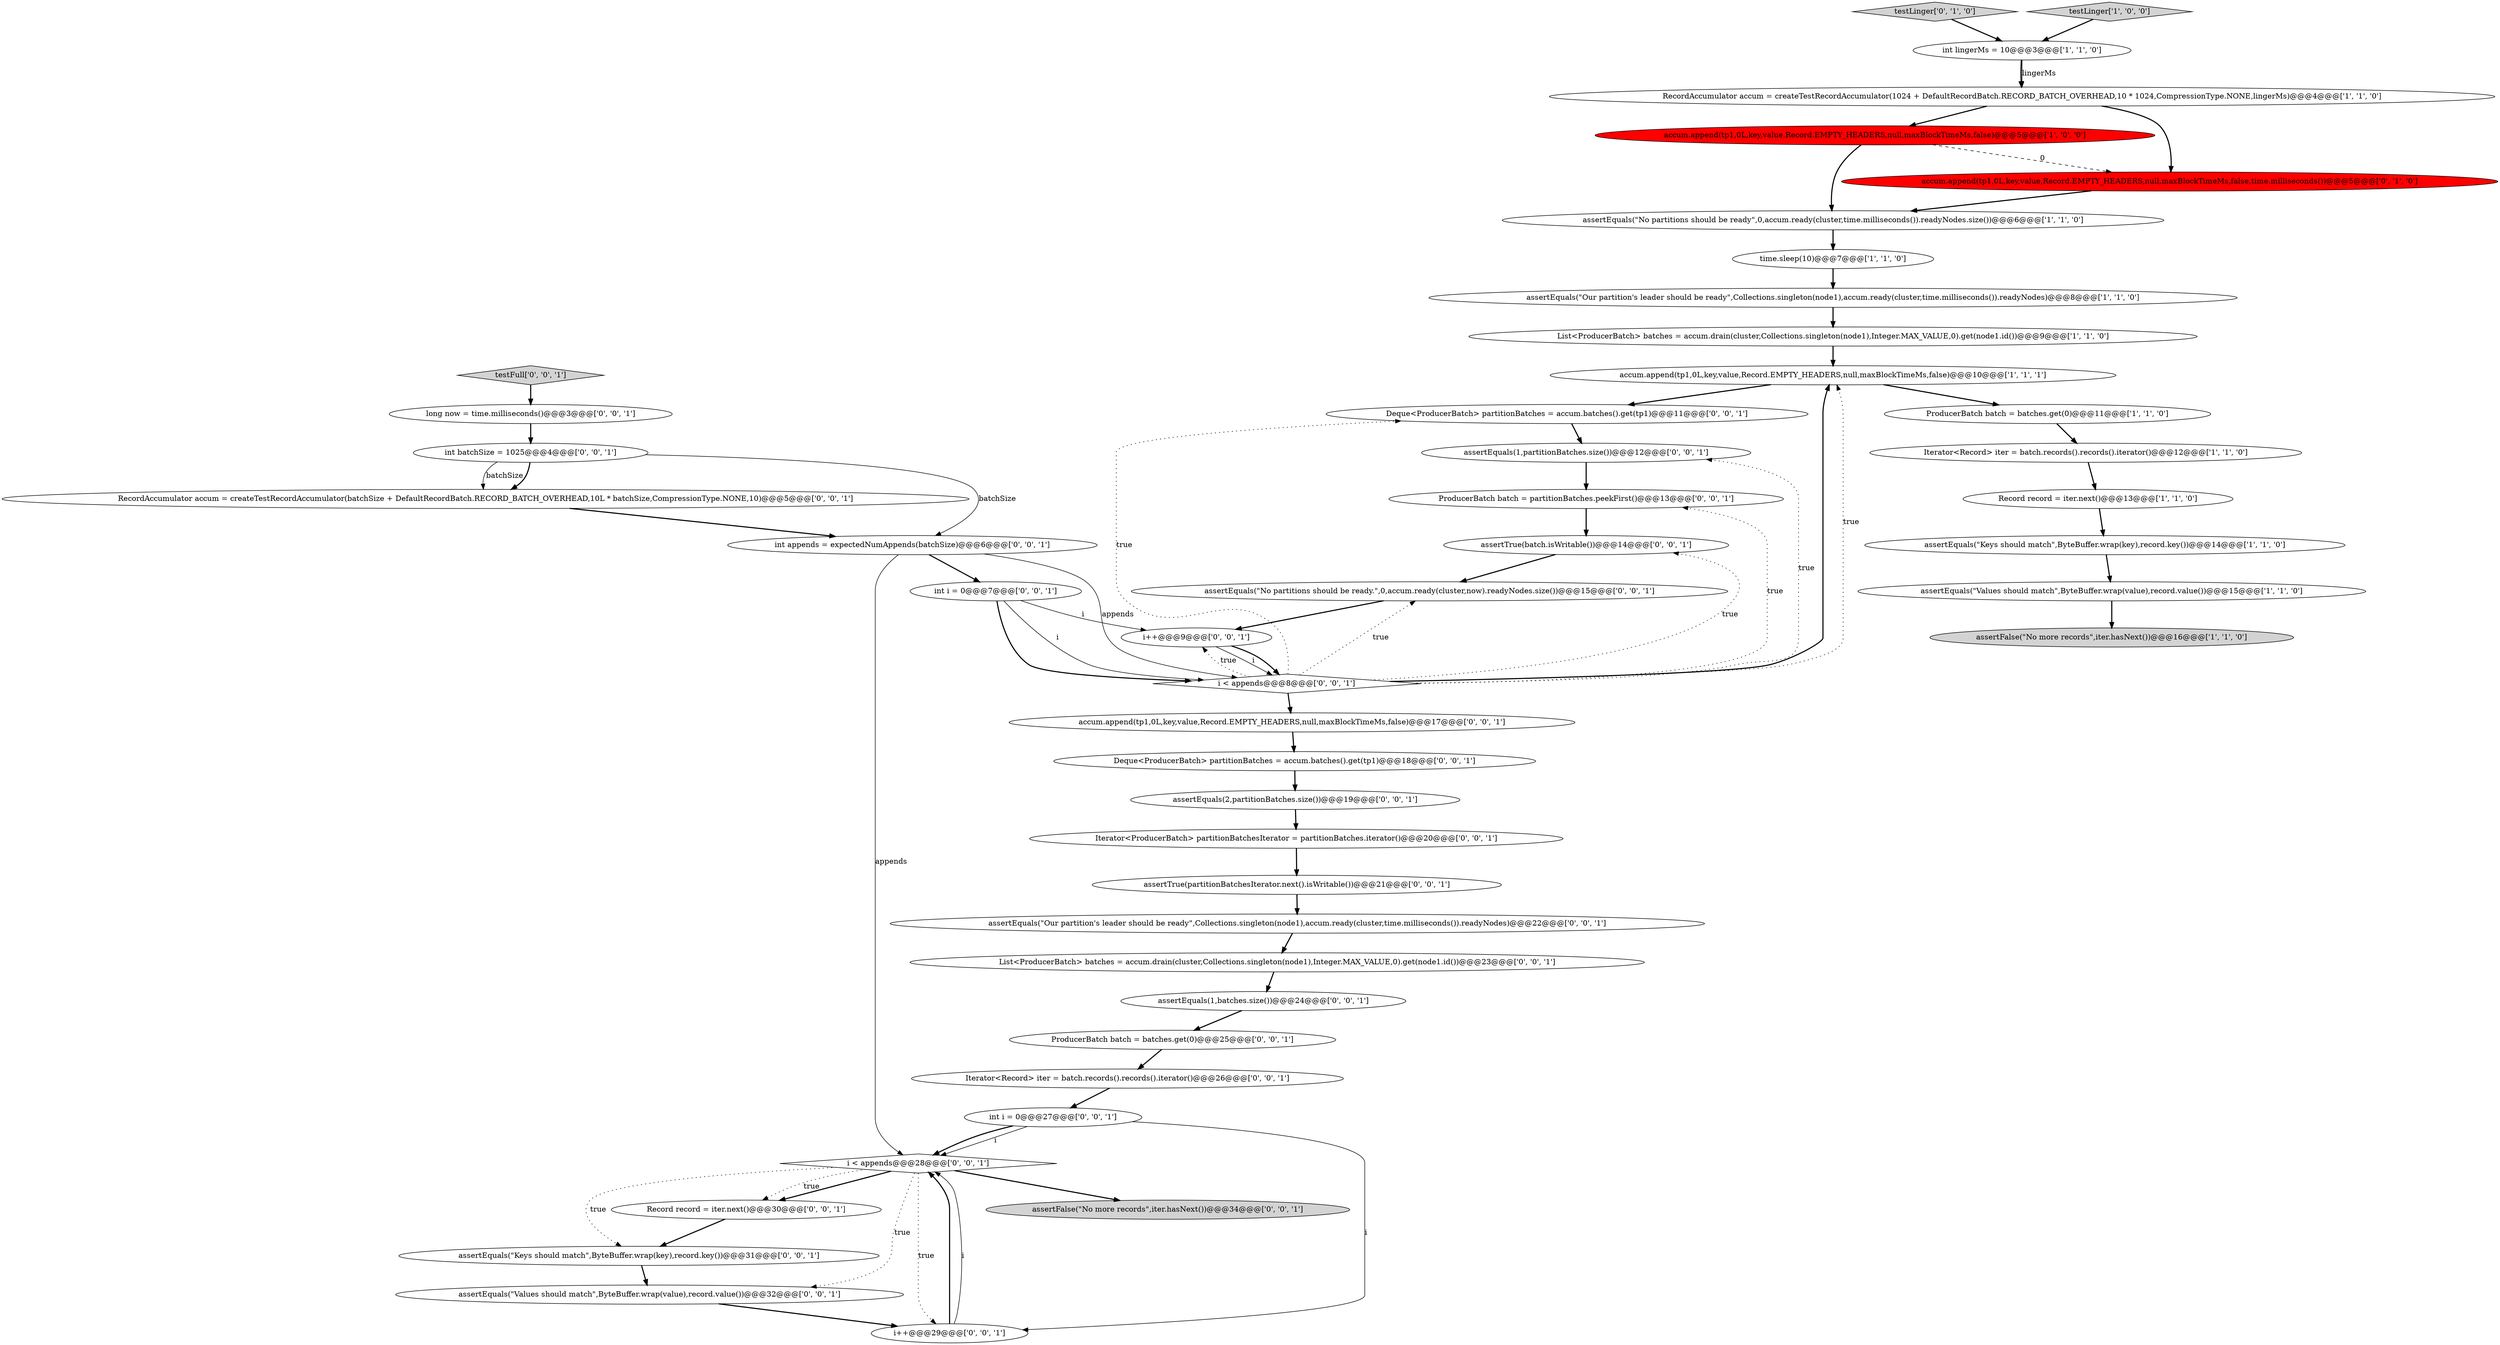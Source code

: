 digraph {
13 [style = filled, label = "RecordAccumulator accum = createTestRecordAccumulator(1024 + DefaultRecordBatch.RECORD_BATCH_OVERHEAD,10 * 1024,CompressionType.NONE,lingerMs)@@@4@@@['1', '1', '0']", fillcolor = white, shape = ellipse image = "AAA0AAABBB1BBB"];
42 [style = filled, label = "ProducerBatch batch = partitionBatches.peekFirst()@@@13@@@['0', '0', '1']", fillcolor = white, shape = ellipse image = "AAA0AAABBB3BBB"];
10 [style = filled, label = "int lingerMs = 10@@@3@@@['1', '1', '0']", fillcolor = white, shape = ellipse image = "AAA0AAABBB1BBB"];
17 [style = filled, label = "assertEquals(1,partitionBatches.size())@@@12@@@['0', '0', '1']", fillcolor = white, shape = ellipse image = "AAA0AAABBB3BBB"];
30 [style = filled, label = "int appends = expectedNumAppends(batchSize)@@@6@@@['0', '0', '1']", fillcolor = white, shape = ellipse image = "AAA0AAABBB3BBB"];
16 [style = filled, label = "testLinger['0', '1', '0']", fillcolor = lightgray, shape = diamond image = "AAA0AAABBB2BBB"];
32 [style = filled, label = "long now = time.milliseconds()@@@3@@@['0', '0', '1']", fillcolor = white, shape = ellipse image = "AAA0AAABBB3BBB"];
1 [style = filled, label = "assertFalse(\"No more records\",iter.hasNext())@@@16@@@['1', '1', '0']", fillcolor = lightgray, shape = ellipse image = "AAA0AAABBB1BBB"];
34 [style = filled, label = "testFull['0', '0', '1']", fillcolor = lightgray, shape = diamond image = "AAA0AAABBB3BBB"];
37 [style = filled, label = "RecordAccumulator accum = createTestRecordAccumulator(batchSize + DefaultRecordBatch.RECORD_BATCH_OVERHEAD,10L * batchSize,CompressionType.NONE,10)@@@5@@@['0', '0', '1']", fillcolor = white, shape = ellipse image = "AAA0AAABBB3BBB"];
39 [style = filled, label = "int i = 0@@@7@@@['0', '0', '1']", fillcolor = white, shape = ellipse image = "AAA0AAABBB3BBB"];
11 [style = filled, label = "accum.append(tp1,0L,key,value,Record.EMPTY_HEADERS,null,maxBlockTimeMs,false)@@@5@@@['1', '0', '0']", fillcolor = red, shape = ellipse image = "AAA1AAABBB1BBB"];
5 [style = filled, label = "List<ProducerBatch> batches = accum.drain(cluster,Collections.singleton(node1),Integer.MAX_VALUE,0).get(node1.id())@@@9@@@['1', '1', '0']", fillcolor = white, shape = ellipse image = "AAA0AAABBB1BBB"];
27 [style = filled, label = "assertEquals(2,partitionBatches.size())@@@19@@@['0', '0', '1']", fillcolor = white, shape = ellipse image = "AAA0AAABBB3BBB"];
33 [style = filled, label = "assertTrue(partitionBatchesIterator.next().isWritable())@@@21@@@['0', '0', '1']", fillcolor = white, shape = ellipse image = "AAA0AAABBB3BBB"];
8 [style = filled, label = "assertEquals(\"Keys should match\",ByteBuffer.wrap(key),record.key())@@@14@@@['1', '1', '0']", fillcolor = white, shape = ellipse image = "AAA0AAABBB1BBB"];
19 [style = filled, label = "assertEquals(1,batches.size())@@@24@@@['0', '0', '1']", fillcolor = white, shape = ellipse image = "AAA0AAABBB3BBB"];
26 [style = filled, label = "accum.append(tp1,0L,key,value,Record.EMPTY_HEADERS,null,maxBlockTimeMs,false)@@@17@@@['0', '0', '1']", fillcolor = white, shape = ellipse image = "AAA0AAABBB3BBB"];
6 [style = filled, label = "time.sleep(10)@@@7@@@['1', '1', '0']", fillcolor = white, shape = ellipse image = "AAA0AAABBB1BBB"];
23 [style = filled, label = "List<ProducerBatch> batches = accum.drain(cluster,Collections.singleton(node1),Integer.MAX_VALUE,0).get(node1.id())@@@23@@@['0', '0', '1']", fillcolor = white, shape = ellipse image = "AAA0AAABBB3BBB"];
45 [style = filled, label = "Record record = iter.next()@@@30@@@['0', '0', '1']", fillcolor = white, shape = ellipse image = "AAA0AAABBB3BBB"];
4 [style = filled, label = "accum.append(tp1,0L,key,value,Record.EMPTY_HEADERS,null,maxBlockTimeMs,false)@@@10@@@['1', '1', '1']", fillcolor = white, shape = ellipse image = "AAA0AAABBB1BBB"];
15 [style = filled, label = "accum.append(tp1,0L,key,value,Record.EMPTY_HEADERS,null,maxBlockTimeMs,false,time.milliseconds())@@@5@@@['0', '1', '0']", fillcolor = red, shape = ellipse image = "AAA1AAABBB2BBB"];
2 [style = filled, label = "assertEquals(\"No partitions should be ready\",0,accum.ready(cluster,time.milliseconds()).readyNodes.size())@@@6@@@['1', '1', '0']", fillcolor = white, shape = ellipse image = "AAA0AAABBB1BBB"];
36 [style = filled, label = "assertEquals(\"Values should match\",ByteBuffer.wrap(value),record.value())@@@32@@@['0', '0', '1']", fillcolor = white, shape = ellipse image = "AAA0AAABBB3BBB"];
9 [style = filled, label = "ProducerBatch batch = batches.get(0)@@@11@@@['1', '1', '0']", fillcolor = white, shape = ellipse image = "AAA0AAABBB1BBB"];
14 [style = filled, label = "assertEquals(\"Values should match\",ByteBuffer.wrap(value),record.value())@@@15@@@['1', '1', '0']", fillcolor = white, shape = ellipse image = "AAA0AAABBB1BBB"];
31 [style = filled, label = "Deque<ProducerBatch> partitionBatches = accum.batches().get(tp1)@@@18@@@['0', '0', '1']", fillcolor = white, shape = ellipse image = "AAA0AAABBB3BBB"];
44 [style = filled, label = "int batchSize = 1025@@@4@@@['0', '0', '1']", fillcolor = white, shape = ellipse image = "AAA0AAABBB3BBB"];
41 [style = filled, label = "Iterator<ProducerBatch> partitionBatchesIterator = partitionBatches.iterator()@@@20@@@['0', '0', '1']", fillcolor = white, shape = ellipse image = "AAA0AAABBB3BBB"];
40 [style = filled, label = "ProducerBatch batch = batches.get(0)@@@25@@@['0', '0', '1']", fillcolor = white, shape = ellipse image = "AAA0AAABBB3BBB"];
20 [style = filled, label = "Iterator<Record> iter = batch.records().records().iterator()@@@26@@@['0', '0', '1']", fillcolor = white, shape = ellipse image = "AAA0AAABBB3BBB"];
0 [style = filled, label = "Record record = iter.next()@@@13@@@['1', '1', '0']", fillcolor = white, shape = ellipse image = "AAA0AAABBB1BBB"];
28 [style = filled, label = "int i = 0@@@27@@@['0', '0', '1']", fillcolor = white, shape = ellipse image = "AAA0AAABBB3BBB"];
29 [style = filled, label = "Deque<ProducerBatch> partitionBatches = accum.batches().get(tp1)@@@11@@@['0', '0', '1']", fillcolor = white, shape = ellipse image = "AAA0AAABBB3BBB"];
46 [style = filled, label = "assertFalse(\"No more records\",iter.hasNext())@@@34@@@['0', '0', '1']", fillcolor = lightgray, shape = ellipse image = "AAA0AAABBB3BBB"];
7 [style = filled, label = "Iterator<Record> iter = batch.records().records().iterator()@@@12@@@['1', '1', '0']", fillcolor = white, shape = ellipse image = "AAA0AAABBB1BBB"];
25 [style = filled, label = "assertTrue(batch.isWritable())@@@14@@@['0', '0', '1']", fillcolor = white, shape = ellipse image = "AAA0AAABBB3BBB"];
35 [style = filled, label = "assertEquals(\"Our partition's leader should be ready\",Collections.singleton(node1),accum.ready(cluster,time.milliseconds()).readyNodes)@@@22@@@['0', '0', '1']", fillcolor = white, shape = ellipse image = "AAA0AAABBB3BBB"];
12 [style = filled, label = "testLinger['1', '0', '0']", fillcolor = lightgray, shape = diamond image = "AAA0AAABBB1BBB"];
43 [style = filled, label = "i++@@@9@@@['0', '0', '1']", fillcolor = white, shape = ellipse image = "AAA0AAABBB3BBB"];
3 [style = filled, label = "assertEquals(\"Our partition's leader should be ready\",Collections.singleton(node1),accum.ready(cluster,time.milliseconds()).readyNodes)@@@8@@@['1', '1', '0']", fillcolor = white, shape = ellipse image = "AAA0AAABBB1BBB"];
38 [style = filled, label = "i < appends@@@28@@@['0', '0', '1']", fillcolor = white, shape = diamond image = "AAA0AAABBB3BBB"];
18 [style = filled, label = "i < appends@@@8@@@['0', '0', '1']", fillcolor = white, shape = diamond image = "AAA0AAABBB3BBB"];
21 [style = filled, label = "assertEquals(\"No partitions should be ready.\",0,accum.ready(cluster,now).readyNodes.size())@@@15@@@['0', '0', '1']", fillcolor = white, shape = ellipse image = "AAA0AAABBB3BBB"];
22 [style = filled, label = "i++@@@29@@@['0', '0', '1']", fillcolor = white, shape = ellipse image = "AAA0AAABBB3BBB"];
24 [style = filled, label = "assertEquals(\"Keys should match\",ByteBuffer.wrap(key),record.key())@@@31@@@['0', '0', '1']", fillcolor = white, shape = ellipse image = "AAA0AAABBB3BBB"];
4->9 [style = bold, label=""];
6->3 [style = bold, label=""];
18->43 [style = dotted, label="true"];
28->38 [style = solid, label="i"];
15->2 [style = bold, label=""];
33->35 [style = bold, label=""];
44->37 [style = solid, label="batchSize"];
29->17 [style = bold, label=""];
30->18 [style = solid, label="appends"];
18->25 [style = dotted, label="true"];
39->43 [style = solid, label="i"];
16->10 [style = bold, label=""];
11->15 [style = dashed, label="0"];
2->6 [style = bold, label=""];
42->25 [style = bold, label=""];
18->42 [style = dotted, label="true"];
37->30 [style = bold, label=""];
21->43 [style = bold, label=""];
28->38 [style = bold, label=""];
18->26 [style = bold, label=""];
20->28 [style = bold, label=""];
18->21 [style = dotted, label="true"];
8->14 [style = bold, label=""];
38->22 [style = dotted, label="true"];
7->0 [style = bold, label=""];
4->29 [style = bold, label=""];
43->18 [style = solid, label="i"];
38->45 [style = bold, label=""];
40->20 [style = bold, label=""];
43->18 [style = bold, label=""];
9->7 [style = bold, label=""];
17->42 [style = bold, label=""];
13->11 [style = bold, label=""];
30->38 [style = solid, label="appends"];
45->24 [style = bold, label=""];
11->2 [style = bold, label=""];
14->1 [style = bold, label=""];
39->18 [style = bold, label=""];
44->30 [style = solid, label="batchSize"];
38->24 [style = dotted, label="true"];
22->38 [style = bold, label=""];
35->23 [style = bold, label=""];
24->36 [style = bold, label=""];
3->5 [style = bold, label=""];
12->10 [style = bold, label=""];
26->31 [style = bold, label=""];
18->4 [style = bold, label=""];
10->13 [style = bold, label=""];
31->27 [style = bold, label=""];
23->19 [style = bold, label=""];
5->4 [style = bold, label=""];
39->18 [style = solid, label="i"];
27->41 [style = bold, label=""];
10->13 [style = solid, label="lingerMs"];
0->8 [style = bold, label=""];
32->44 [style = bold, label=""];
30->39 [style = bold, label=""];
38->46 [style = bold, label=""];
34->32 [style = bold, label=""];
44->37 [style = bold, label=""];
13->15 [style = bold, label=""];
41->33 [style = bold, label=""];
18->4 [style = dotted, label="true"];
18->17 [style = dotted, label="true"];
19->40 [style = bold, label=""];
38->45 [style = dotted, label="true"];
28->22 [style = solid, label="i"];
38->36 [style = dotted, label="true"];
22->38 [style = solid, label="i"];
25->21 [style = bold, label=""];
18->29 [style = dotted, label="true"];
36->22 [style = bold, label=""];
}
